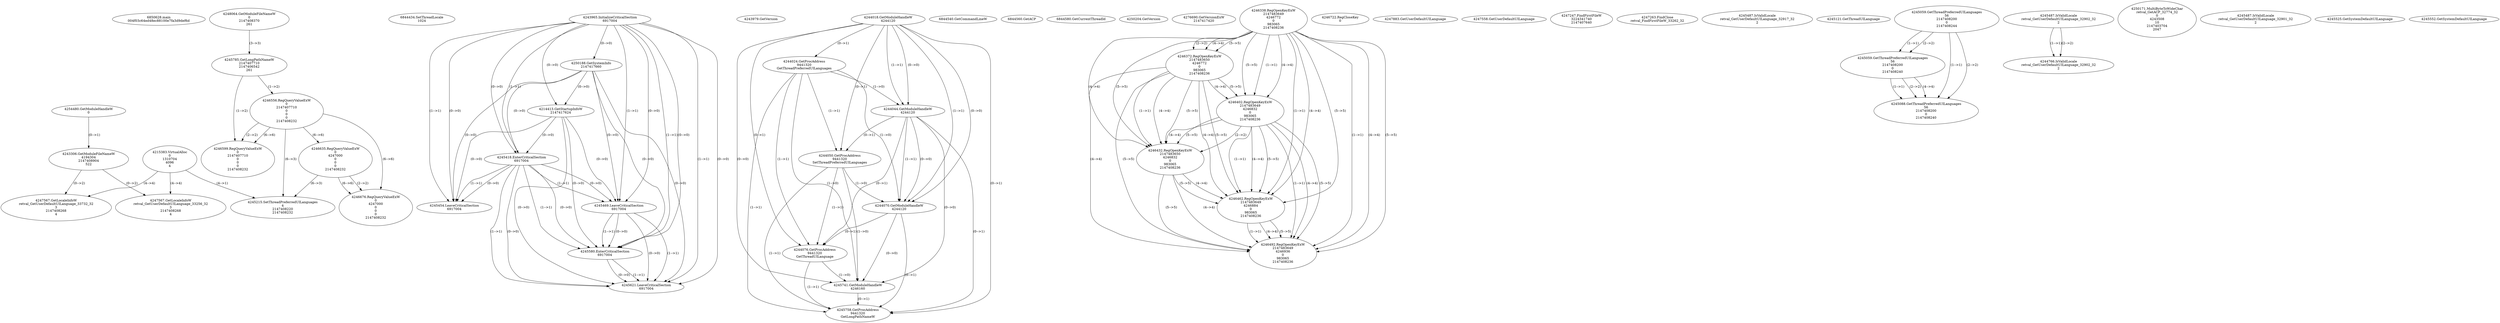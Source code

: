 // Global SCDG with merge call
digraph {
	0 [label="6850628.main
004f03c64ed48ec88100e7fa3d9def6d"]
	1 [label="4254480.GetModuleHandleW
0"]
	2 [label="6844434.SetThreadLocale
1024"]
	3 [label="4243965.InitializeCriticalSection
6917004"]
	4 [label="4243979.GetVersion
"]
	5 [label="4244018.GetModuleHandleW
4244120"]
	6 [label="4244024.GetProcAddress
9441320
GetThreadPreferredUILanguages"]
	5 -> 6 [label="(0-->1)"]
	7 [label="4244044.GetModuleHandleW
4244120"]
	5 -> 7 [label="(1-->1)"]
	5 -> 7 [label="(0-->0)"]
	6 -> 7 [label="(1-->0)"]
	8 [label="4244050.GetProcAddress
9441320
SetThreadPreferredUILanguages"]
	5 -> 8 [label="(0-->1)"]
	6 -> 8 [label="(1-->1)"]
	7 -> 8 [label="(0-->1)"]
	9 [label="4244070.GetModuleHandleW
4244120"]
	5 -> 9 [label="(1-->1)"]
	7 -> 9 [label="(1-->1)"]
	5 -> 9 [label="(0-->0)"]
	6 -> 9 [label="(1-->0)"]
	7 -> 9 [label="(0-->0)"]
	8 -> 9 [label="(1-->0)"]
	10 [label="4244076.GetProcAddress
9441320
GetThreadUILanguage"]
	5 -> 10 [label="(0-->1)"]
	6 -> 10 [label="(1-->1)"]
	7 -> 10 [label="(0-->1)"]
	8 -> 10 [label="(1-->1)"]
	9 -> 10 [label="(0-->1)"]
	11 [label="4250188.GetSystemInfo
2147417660"]
	3 -> 11 [label="(0-->0)"]
	12 [label="6844540.GetCommandLineW
"]
	13 [label="4214413.GetStartupInfoW
2147417624"]
	3 -> 13 [label="(0-->0)"]
	11 -> 13 [label="(0-->0)"]
	14 [label="6844560.GetACP
"]
	15 [label="6844580.GetCurrentThreadId
"]
	16 [label="4250204.GetVersion
"]
	17 [label="4276690.GetVersionExW
2147417420"]
	18 [label="4243306.GetModuleFileNameW
4194304
2147408904
522"]
	1 -> 18 [label="(0-->1)"]
	19 [label="4248064.GetModuleFileNameW
0
2147408370
261"]
	20 [label="4215383.VirtualAlloc
0
1310704
4096
4"]
	21 [label="4246338.RegOpenKeyExW
2147483649
4246772
0
983065
2147408236"]
	22 [label="4245741.GetModuleHandleW
4246160"]
	5 -> 22 [label="(0-->0)"]
	6 -> 22 [label="(1-->0)"]
	7 -> 22 [label="(0-->0)"]
	8 -> 22 [label="(1-->0)"]
	9 -> 22 [label="(0-->0)"]
	10 -> 22 [label="(1-->0)"]
	23 [label="4245758.GetProcAddress
9441320
GetLongPathNameW"]
	5 -> 23 [label="(0-->1)"]
	6 -> 23 [label="(1-->1)"]
	7 -> 23 [label="(0-->1)"]
	8 -> 23 [label="(1-->1)"]
	9 -> 23 [label="(0-->1)"]
	10 -> 23 [label="(1-->1)"]
	22 -> 23 [label="(0-->1)"]
	24 [label="4245785.GetLongPathNameW
2147407710
2147406542
261"]
	19 -> 24 [label="(3-->3)"]
	25 [label="4246556.RegQueryValueExW
0
2147407710
0
0
0
2147408232"]
	24 -> 25 [label="(1-->2)"]
	26 [label="4246635.RegQueryValueExW
0
4247000
0
0
0
2147408232"]
	25 -> 26 [label="(6-->6)"]
	27 [label="4246722.RegCloseKey
0"]
	28 [label="4247883.GetUserDefaultUILanguage
"]
	29 [label="4245418.EnterCriticalSection
6917004"]
	3 -> 29 [label="(1-->1)"]
	3 -> 29 [label="(0-->0)"]
	11 -> 29 [label="(0-->0)"]
	13 -> 29 [label="(0-->0)"]
	30 [label="4245454.LeaveCriticalSection
6917004"]
	3 -> 30 [label="(1-->1)"]
	29 -> 30 [label="(1-->1)"]
	3 -> 30 [label="(0-->0)"]
	11 -> 30 [label="(0-->0)"]
	13 -> 30 [label="(0-->0)"]
	29 -> 30 [label="(0-->0)"]
	31 [label="4246372.RegOpenKeyExW
2147483650
4246772
0
983065
2147408236"]
	21 -> 31 [label="(2-->2)"]
	21 -> 31 [label="(4-->4)"]
	21 -> 31 [label="(5-->5)"]
	32 [label="4246599.RegQueryValueExW
0
2147407710
0
0
0
2147408232"]
	24 -> 32 [label="(1-->2)"]
	25 -> 32 [label="(2-->2)"]
	25 -> 32 [label="(6-->6)"]
	33 [label="4247558.GetUserDefaultUILanguage
"]
	34 [label="4247567.GetLocaleInfoW
retval_GetUserDefaultUILanguage_33256_32
3
2147408268
4"]
	18 -> 34 [label="(0-->2)"]
	20 -> 34 [label="(4-->4)"]
	35 [label="4247247.FindFirstFileW
3224341740
2147407640"]
	36 [label="4247263.FindClose
retval_FindFirstFileW_33262_32"]
	37 [label="4245469.LeaveCriticalSection
6917004"]
	3 -> 37 [label="(1-->1)"]
	29 -> 37 [label="(1-->1)"]
	3 -> 37 [label="(0-->0)"]
	11 -> 37 [label="(0-->0)"]
	13 -> 37 [label="(0-->0)"]
	29 -> 37 [label="(0-->0)"]
	38 [label="4245487.IsValidLocale
retval_GetUserDefaultUILanguage_32917_32
2"]
	39 [label="4245121.GetThreadUILanguage
"]
	40 [label="4245059.GetThreadPreferredUILanguages
56
2147408200
0
2147408244"]
	41 [label="4245215.SetThreadPreferredUILanguages
4
2147408220
2147408232"]
	20 -> 41 [label="(4-->1)"]
	25 -> 41 [label="(6-->3)"]
	26 -> 41 [label="(6-->3)"]
	42 [label="4245059.GetThreadPreferredUILanguages
56
2147408200
0
2147408240"]
	40 -> 42 [label="(1-->1)"]
	40 -> 42 [label="(2-->2)"]
	43 [label="4245088.GetThreadPreferredUILanguages
56
2147408200
0
2147408240"]
	40 -> 43 [label="(1-->1)"]
	42 -> 43 [label="(1-->1)"]
	40 -> 43 [label="(2-->2)"]
	42 -> 43 [label="(2-->2)"]
	42 -> 43 [label="(4-->4)"]
	44 [label="4245580.EnterCriticalSection
6917004"]
	3 -> 44 [label="(1-->1)"]
	29 -> 44 [label="(1-->1)"]
	37 -> 44 [label="(1-->1)"]
	3 -> 44 [label="(0-->0)"]
	11 -> 44 [label="(0-->0)"]
	13 -> 44 [label="(0-->0)"]
	29 -> 44 [label="(0-->0)"]
	37 -> 44 [label="(0-->0)"]
	45 [label="4245621.LeaveCriticalSection
6917004"]
	3 -> 45 [label="(1-->1)"]
	29 -> 45 [label="(1-->1)"]
	37 -> 45 [label="(1-->1)"]
	44 -> 45 [label="(1-->1)"]
	3 -> 45 [label="(0-->0)"]
	11 -> 45 [label="(0-->0)"]
	13 -> 45 [label="(0-->0)"]
	29 -> 45 [label="(0-->0)"]
	37 -> 45 [label="(0-->0)"]
	44 -> 45 [label="(0-->0)"]
	46 [label="4246402.RegOpenKeyExW
2147483649
4246832
0
983065
2147408236"]
	21 -> 46 [label="(1-->1)"]
	21 -> 46 [label="(4-->4)"]
	31 -> 46 [label="(4-->4)"]
	21 -> 46 [label="(5-->5)"]
	31 -> 46 [label="(5-->5)"]
	47 [label="4246432.RegOpenKeyExW
2147483650
4246832
0
983065
2147408236"]
	31 -> 47 [label="(1-->1)"]
	46 -> 47 [label="(2-->2)"]
	21 -> 47 [label="(4-->4)"]
	31 -> 47 [label="(4-->4)"]
	46 -> 47 [label="(4-->4)"]
	21 -> 47 [label="(5-->5)"]
	31 -> 47 [label="(5-->5)"]
	46 -> 47 [label="(5-->5)"]
	48 [label="4246462.RegOpenKeyExW
2147483649
4246884
0
983065
2147408236"]
	21 -> 48 [label="(1-->1)"]
	46 -> 48 [label="(1-->1)"]
	21 -> 48 [label="(4-->4)"]
	31 -> 48 [label="(4-->4)"]
	46 -> 48 [label="(4-->4)"]
	47 -> 48 [label="(4-->4)"]
	21 -> 48 [label="(5-->5)"]
	31 -> 48 [label="(5-->5)"]
	46 -> 48 [label="(5-->5)"]
	47 -> 48 [label="(5-->5)"]
	49 [label="4246492.RegOpenKeyExW
2147483649
4246936
0
983065
2147408236"]
	21 -> 49 [label="(1-->1)"]
	46 -> 49 [label="(1-->1)"]
	48 -> 49 [label="(1-->1)"]
	21 -> 49 [label="(4-->4)"]
	31 -> 49 [label="(4-->4)"]
	46 -> 49 [label="(4-->4)"]
	47 -> 49 [label="(4-->4)"]
	48 -> 49 [label="(4-->4)"]
	21 -> 49 [label="(5-->5)"]
	31 -> 49 [label="(5-->5)"]
	46 -> 49 [label="(5-->5)"]
	47 -> 49 [label="(5-->5)"]
	48 -> 49 [label="(5-->5)"]
	50 [label="4245487.IsValidLocale
retval_GetUserDefaultUILanguage_32902_32
2"]
	51 [label="4250171.MultiByteToWideChar
retval_GetACP_32774_32
0
4243508
10
2147403704
2047"]
	52 [label="4247567.GetLocaleInfoW
retval_GetUserDefaultUILanguage_33732_32
3
2147408268
4"]
	18 -> 52 [label="(0-->2)"]
	20 -> 52 [label="(4-->4)"]
	53 [label="4246676.RegQueryValueExW
0
4247000
0
0
0
2147408232"]
	26 -> 53 [label="(2-->2)"]
	25 -> 53 [label="(6-->6)"]
	26 -> 53 [label="(6-->6)"]
	54 [label="4245487.IsValidLocale
retval_GetUserDefaultUILanguage_32901_32
2"]
	55 [label="4244766.IsValidLocale
retval_GetUserDefaultUILanguage_32902_32
2"]
	50 -> 55 [label="(1-->1)"]
	50 -> 55 [label="(2-->2)"]
	56 [label="4245525.GetSystemDefaultUILanguage
"]
	57 [label="4245552.GetSystemDefaultUILanguage
"]
}
